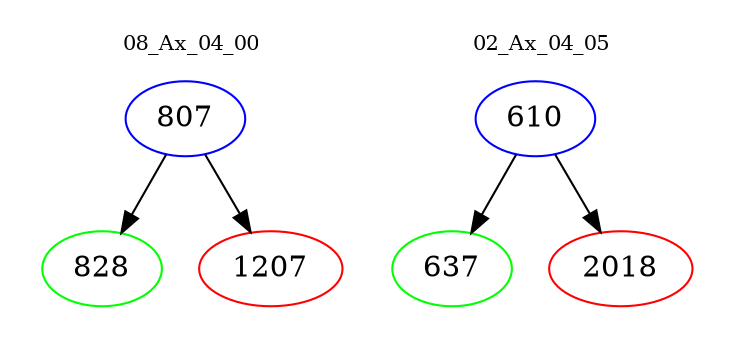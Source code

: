 digraph{
subgraph cluster_0 {
color = white
label = "08_Ax_04_00";
fontsize=10;
T0_807 [label="807", color="blue"]
T0_807 -> T0_828 [color="black"]
T0_828 [label="828", color="green"]
T0_807 -> T0_1207 [color="black"]
T0_1207 [label="1207", color="red"]
}
subgraph cluster_1 {
color = white
label = "02_Ax_04_05";
fontsize=10;
T1_610 [label="610", color="blue"]
T1_610 -> T1_637 [color="black"]
T1_637 [label="637", color="green"]
T1_610 -> T1_2018 [color="black"]
T1_2018 [label="2018", color="red"]
}
}
